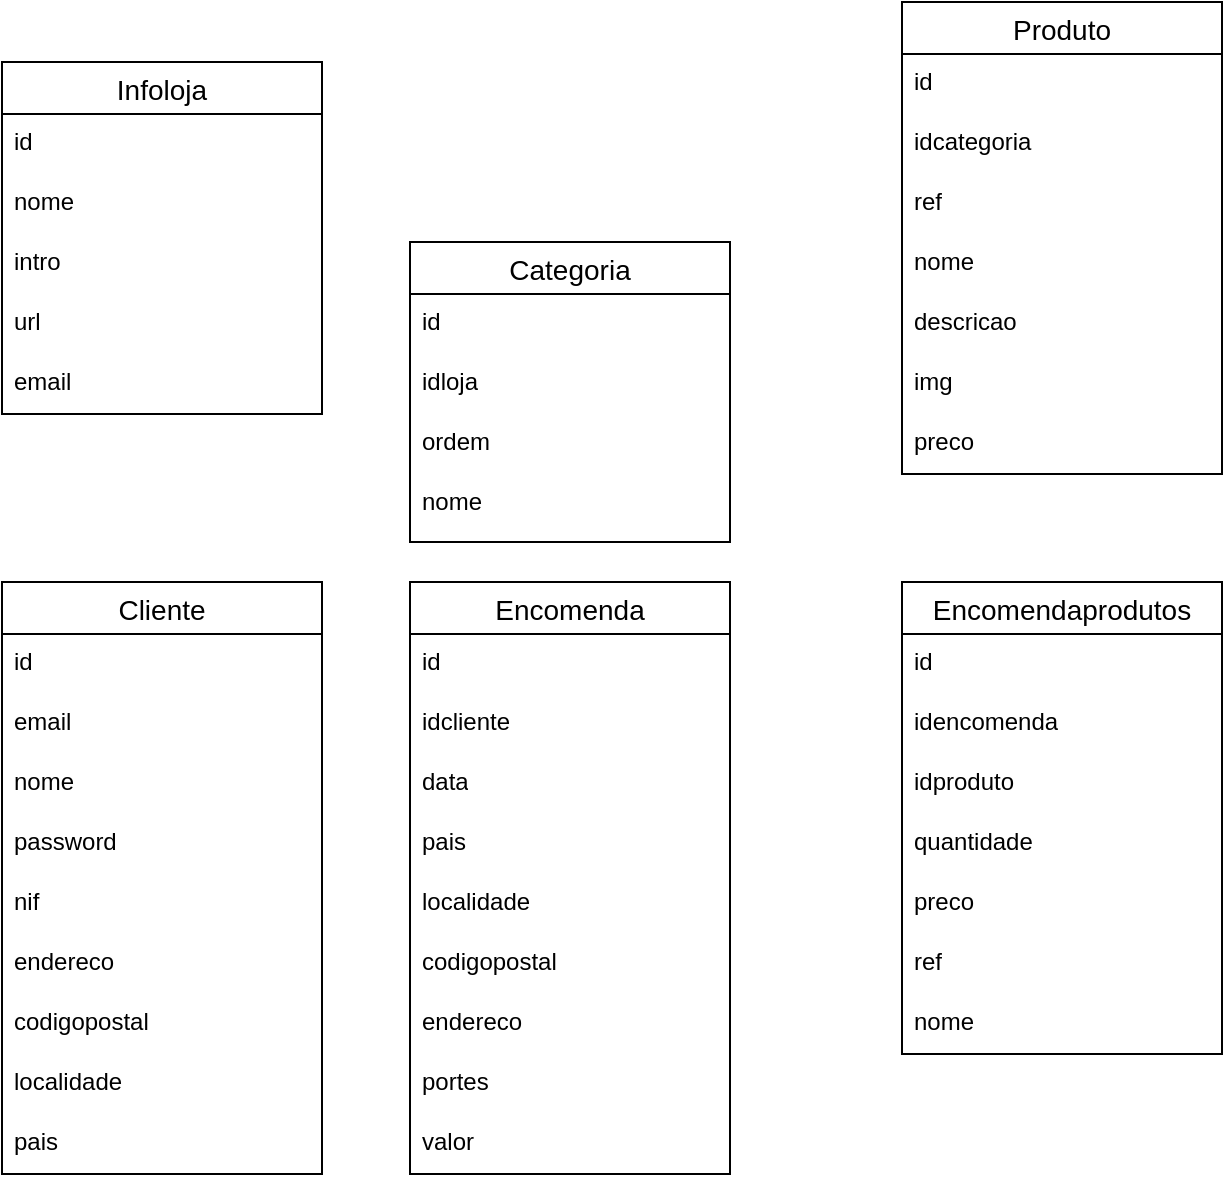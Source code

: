 <mxfile version="24.4.14" type="github">
  <diagram name="Página-1" id="za0eNh6gzpAIJWqCSQbv">
    <mxGraphModel dx="1434" dy="772" grid="1" gridSize="10" guides="1" tooltips="1" connect="1" arrows="1" fold="1" page="1" pageScale="1" pageWidth="827" pageHeight="1169" math="0" shadow="0">
      <root>
        <mxCell id="0" />
        <mxCell id="1" parent="0" />
        <mxCell id="acUOVmvxxf5WYiIv__tW-1" value="Infoloja" style="swimlane;fontStyle=0;childLayout=stackLayout;horizontal=1;startSize=26;horizontalStack=0;resizeParent=1;resizeParentMax=0;resizeLast=0;collapsible=1;marginBottom=0;align=center;fontSize=14;" vertex="1" parent="1">
          <mxGeometry x="50" y="90" width="160" height="176" as="geometry" />
        </mxCell>
        <mxCell id="acUOVmvxxf5WYiIv__tW-2" value="id" style="text;strokeColor=none;fillColor=none;spacingLeft=4;spacingRight=4;overflow=hidden;rotatable=0;points=[[0,0.5],[1,0.5]];portConstraint=eastwest;fontSize=12;whiteSpace=wrap;html=1;" vertex="1" parent="acUOVmvxxf5WYiIv__tW-1">
          <mxGeometry y="26" width="160" height="30" as="geometry" />
        </mxCell>
        <mxCell id="acUOVmvxxf5WYiIv__tW-3" value="nome" style="text;strokeColor=none;fillColor=none;spacingLeft=4;spacingRight=4;overflow=hidden;rotatable=0;points=[[0,0.5],[1,0.5]];portConstraint=eastwest;fontSize=12;whiteSpace=wrap;html=1;" vertex="1" parent="acUOVmvxxf5WYiIv__tW-1">
          <mxGeometry y="56" width="160" height="30" as="geometry" />
        </mxCell>
        <mxCell id="acUOVmvxxf5WYiIv__tW-4" value="intro" style="text;strokeColor=none;fillColor=none;spacingLeft=4;spacingRight=4;overflow=hidden;rotatable=0;points=[[0,0.5],[1,0.5]];portConstraint=eastwest;fontSize=12;whiteSpace=wrap;html=1;" vertex="1" parent="acUOVmvxxf5WYiIv__tW-1">
          <mxGeometry y="86" width="160" height="30" as="geometry" />
        </mxCell>
        <mxCell id="acUOVmvxxf5WYiIv__tW-48" value="url" style="text;strokeColor=none;fillColor=none;spacingLeft=4;spacingRight=4;overflow=hidden;rotatable=0;points=[[0,0.5],[1,0.5]];portConstraint=eastwest;fontSize=12;whiteSpace=wrap;html=1;" vertex="1" parent="acUOVmvxxf5WYiIv__tW-1">
          <mxGeometry y="116" width="160" height="30" as="geometry" />
        </mxCell>
        <mxCell id="acUOVmvxxf5WYiIv__tW-47" value="email" style="text;strokeColor=none;fillColor=none;spacingLeft=4;spacingRight=4;overflow=hidden;rotatable=0;points=[[0,0.5],[1,0.5]];portConstraint=eastwest;fontSize=12;whiteSpace=wrap;html=1;" vertex="1" parent="acUOVmvxxf5WYiIv__tW-1">
          <mxGeometry y="146" width="160" height="30" as="geometry" />
        </mxCell>
        <mxCell id="acUOVmvxxf5WYiIv__tW-5" value="Categoria" style="swimlane;fontStyle=0;childLayout=stackLayout;horizontal=1;startSize=26;horizontalStack=0;resizeParent=1;resizeParentMax=0;resizeLast=0;collapsible=1;marginBottom=0;align=center;fontSize=14;" vertex="1" parent="1">
          <mxGeometry x="254" y="180" width="160" height="150" as="geometry" />
        </mxCell>
        <mxCell id="acUOVmvxxf5WYiIv__tW-6" value="id" style="text;strokeColor=none;fillColor=none;spacingLeft=4;spacingRight=4;overflow=hidden;rotatable=0;points=[[0,0.5],[1,0.5]];portConstraint=eastwest;fontSize=12;whiteSpace=wrap;html=1;" vertex="1" parent="acUOVmvxxf5WYiIv__tW-5">
          <mxGeometry y="26" width="160" height="30" as="geometry" />
        </mxCell>
        <mxCell id="acUOVmvxxf5WYiIv__tW-25" value="&lt;div&gt;idloja&lt;/div&gt;" style="text;strokeColor=none;fillColor=none;spacingLeft=4;spacingRight=4;overflow=hidden;rotatable=0;points=[[0,0.5],[1,0.5]];portConstraint=eastwest;fontSize=12;whiteSpace=wrap;html=1;" vertex="1" parent="acUOVmvxxf5WYiIv__tW-5">
          <mxGeometry y="56" width="160" height="30" as="geometry" />
        </mxCell>
        <mxCell id="acUOVmvxxf5WYiIv__tW-7" value="ordem" style="text;strokeColor=none;fillColor=none;spacingLeft=4;spacingRight=4;overflow=hidden;rotatable=0;points=[[0,0.5],[1,0.5]];portConstraint=eastwest;fontSize=12;whiteSpace=wrap;html=1;" vertex="1" parent="acUOVmvxxf5WYiIv__tW-5">
          <mxGeometry y="86" width="160" height="30" as="geometry" />
        </mxCell>
        <mxCell id="acUOVmvxxf5WYiIv__tW-8" value="nome&lt;div&gt;&lt;br&gt;&lt;/div&gt;" style="text;strokeColor=none;fillColor=none;spacingLeft=4;spacingRight=4;overflow=hidden;rotatable=0;points=[[0,0.5],[1,0.5]];portConstraint=eastwest;fontSize=12;whiteSpace=wrap;html=1;" vertex="1" parent="acUOVmvxxf5WYiIv__tW-5">
          <mxGeometry y="116" width="160" height="34" as="geometry" />
        </mxCell>
        <mxCell id="acUOVmvxxf5WYiIv__tW-9" value="Cliente" style="swimlane;fontStyle=0;childLayout=stackLayout;horizontal=1;startSize=26;horizontalStack=0;resizeParent=1;resizeParentMax=0;resizeLast=0;collapsible=1;marginBottom=0;align=center;fontSize=14;" vertex="1" parent="1">
          <mxGeometry x="50" y="350" width="160" height="296" as="geometry" />
        </mxCell>
        <mxCell id="acUOVmvxxf5WYiIv__tW-10" value="id" style="text;strokeColor=none;fillColor=none;spacingLeft=4;spacingRight=4;overflow=hidden;rotatable=0;points=[[0,0.5],[1,0.5]];portConstraint=eastwest;fontSize=12;whiteSpace=wrap;html=1;" vertex="1" parent="acUOVmvxxf5WYiIv__tW-9">
          <mxGeometry y="26" width="160" height="30" as="geometry" />
        </mxCell>
        <mxCell id="acUOVmvxxf5WYiIv__tW-11" value="email" style="text;strokeColor=none;fillColor=none;spacingLeft=4;spacingRight=4;overflow=hidden;rotatable=0;points=[[0,0.5],[1,0.5]];portConstraint=eastwest;fontSize=12;whiteSpace=wrap;html=1;" vertex="1" parent="acUOVmvxxf5WYiIv__tW-9">
          <mxGeometry y="56" width="160" height="30" as="geometry" />
        </mxCell>
        <mxCell id="acUOVmvxxf5WYiIv__tW-30" value="nome" style="text;strokeColor=none;fillColor=none;spacingLeft=4;spacingRight=4;overflow=hidden;rotatable=0;points=[[0,0.5],[1,0.5]];portConstraint=eastwest;fontSize=12;whiteSpace=wrap;html=1;" vertex="1" parent="acUOVmvxxf5WYiIv__tW-9">
          <mxGeometry y="86" width="160" height="30" as="geometry" />
        </mxCell>
        <mxCell id="acUOVmvxxf5WYiIv__tW-12" value="password" style="text;strokeColor=none;fillColor=none;spacingLeft=4;spacingRight=4;overflow=hidden;rotatable=0;points=[[0,0.5],[1,0.5]];portConstraint=eastwest;fontSize=12;whiteSpace=wrap;html=1;" vertex="1" parent="acUOVmvxxf5WYiIv__tW-9">
          <mxGeometry y="116" width="160" height="30" as="geometry" />
        </mxCell>
        <mxCell id="acUOVmvxxf5WYiIv__tW-31" value="nif" style="text;strokeColor=none;fillColor=none;spacingLeft=4;spacingRight=4;overflow=hidden;rotatable=0;points=[[0,0.5],[1,0.5]];portConstraint=eastwest;fontSize=12;whiteSpace=wrap;html=1;" vertex="1" parent="acUOVmvxxf5WYiIv__tW-9">
          <mxGeometry y="146" width="160" height="30" as="geometry" />
        </mxCell>
        <mxCell id="acUOVmvxxf5WYiIv__tW-38" value="endereco" style="text;strokeColor=none;fillColor=none;spacingLeft=4;spacingRight=4;overflow=hidden;rotatable=0;points=[[0,0.5],[1,0.5]];portConstraint=eastwest;fontSize=12;whiteSpace=wrap;html=1;" vertex="1" parent="acUOVmvxxf5WYiIv__tW-9">
          <mxGeometry y="176" width="160" height="30" as="geometry" />
        </mxCell>
        <mxCell id="acUOVmvxxf5WYiIv__tW-43" value="codigopostal" style="text;strokeColor=none;fillColor=none;spacingLeft=4;spacingRight=4;overflow=hidden;rotatable=0;points=[[0,0.5],[1,0.5]];portConstraint=eastwest;fontSize=12;whiteSpace=wrap;html=1;" vertex="1" parent="acUOVmvxxf5WYiIv__tW-9">
          <mxGeometry y="206" width="160" height="30" as="geometry" />
        </mxCell>
        <mxCell id="acUOVmvxxf5WYiIv__tW-41" value="localidade" style="text;strokeColor=none;fillColor=none;spacingLeft=4;spacingRight=4;overflow=hidden;rotatable=0;points=[[0,0.5],[1,0.5]];portConstraint=eastwest;fontSize=12;whiteSpace=wrap;html=1;" vertex="1" parent="acUOVmvxxf5WYiIv__tW-9">
          <mxGeometry y="236" width="160" height="30" as="geometry" />
        </mxCell>
        <mxCell id="acUOVmvxxf5WYiIv__tW-37" value="pais" style="text;strokeColor=none;fillColor=none;spacingLeft=4;spacingRight=4;overflow=hidden;rotatable=0;points=[[0,0.5],[1,0.5]];portConstraint=eastwest;fontSize=12;whiteSpace=wrap;html=1;" vertex="1" parent="acUOVmvxxf5WYiIv__tW-9">
          <mxGeometry y="266" width="160" height="30" as="geometry" />
        </mxCell>
        <mxCell id="acUOVmvxxf5WYiIv__tW-13" value="Encomenda" style="swimlane;fontStyle=0;childLayout=stackLayout;horizontal=1;startSize=26;horizontalStack=0;resizeParent=1;resizeParentMax=0;resizeLast=0;collapsible=1;marginBottom=0;align=center;fontSize=14;" vertex="1" parent="1">
          <mxGeometry x="254" y="350" width="160" height="296" as="geometry" />
        </mxCell>
        <mxCell id="acUOVmvxxf5WYiIv__tW-14" value="id" style="text;strokeColor=none;fillColor=none;spacingLeft=4;spacingRight=4;overflow=hidden;rotatable=0;points=[[0,0.5],[1,0.5]];portConstraint=eastwest;fontSize=12;whiteSpace=wrap;html=1;" vertex="1" parent="acUOVmvxxf5WYiIv__tW-13">
          <mxGeometry y="26" width="160" height="30" as="geometry" />
        </mxCell>
        <mxCell id="acUOVmvxxf5WYiIv__tW-15" value="idcliente" style="text;strokeColor=none;fillColor=none;spacingLeft=4;spacingRight=4;overflow=hidden;rotatable=0;points=[[0,0.5],[1,0.5]];portConstraint=eastwest;fontSize=12;whiteSpace=wrap;html=1;" vertex="1" parent="acUOVmvxxf5WYiIv__tW-13">
          <mxGeometry y="56" width="160" height="30" as="geometry" />
        </mxCell>
        <mxCell id="acUOVmvxxf5WYiIv__tW-16" value="data" style="text;strokeColor=none;fillColor=none;spacingLeft=4;spacingRight=4;overflow=hidden;rotatable=0;points=[[0,0.5],[1,0.5]];portConstraint=eastwest;fontSize=12;whiteSpace=wrap;html=1;" vertex="1" parent="acUOVmvxxf5WYiIv__tW-13">
          <mxGeometry y="86" width="160" height="30" as="geometry" />
        </mxCell>
        <mxCell id="acUOVmvxxf5WYiIv__tW-55" value="pais" style="text;strokeColor=none;fillColor=none;spacingLeft=4;spacingRight=4;overflow=hidden;rotatable=0;points=[[0,0.5],[1,0.5]];portConstraint=eastwest;fontSize=12;whiteSpace=wrap;html=1;" vertex="1" parent="acUOVmvxxf5WYiIv__tW-13">
          <mxGeometry y="116" width="160" height="30" as="geometry" />
        </mxCell>
        <mxCell id="acUOVmvxxf5WYiIv__tW-54" value="localidade" style="text;strokeColor=none;fillColor=none;spacingLeft=4;spacingRight=4;overflow=hidden;rotatable=0;points=[[0,0.5],[1,0.5]];portConstraint=eastwest;fontSize=12;whiteSpace=wrap;html=1;" vertex="1" parent="acUOVmvxxf5WYiIv__tW-13">
          <mxGeometry y="146" width="160" height="30" as="geometry" />
        </mxCell>
        <mxCell id="acUOVmvxxf5WYiIv__tW-53" value="codigopostal" style="text;strokeColor=none;fillColor=none;spacingLeft=4;spacingRight=4;overflow=hidden;rotatable=0;points=[[0,0.5],[1,0.5]];portConstraint=eastwest;fontSize=12;whiteSpace=wrap;html=1;" vertex="1" parent="acUOVmvxxf5WYiIv__tW-13">
          <mxGeometry y="176" width="160" height="30" as="geometry" />
        </mxCell>
        <mxCell id="acUOVmvxxf5WYiIv__tW-52" value="endereco" style="text;strokeColor=none;fillColor=none;spacingLeft=4;spacingRight=4;overflow=hidden;rotatable=0;points=[[0,0.5],[1,0.5]];portConstraint=eastwest;fontSize=12;whiteSpace=wrap;html=1;" vertex="1" parent="acUOVmvxxf5WYiIv__tW-13">
          <mxGeometry y="206" width="160" height="30" as="geometry" />
        </mxCell>
        <mxCell id="acUOVmvxxf5WYiIv__tW-49" value="portes" style="text;strokeColor=none;fillColor=none;spacingLeft=4;spacingRight=4;overflow=hidden;rotatable=0;points=[[0,0.5],[1,0.5]];portConstraint=eastwest;fontSize=12;whiteSpace=wrap;html=1;" vertex="1" parent="acUOVmvxxf5WYiIv__tW-13">
          <mxGeometry y="236" width="160" height="30" as="geometry" />
        </mxCell>
        <mxCell id="acUOVmvxxf5WYiIv__tW-42" value="valor" style="text;strokeColor=none;fillColor=none;spacingLeft=4;spacingRight=4;overflow=hidden;rotatable=0;points=[[0,0.5],[1,0.5]];portConstraint=eastwest;fontSize=12;whiteSpace=wrap;html=1;" vertex="1" parent="acUOVmvxxf5WYiIv__tW-13">
          <mxGeometry y="266" width="160" height="30" as="geometry" />
        </mxCell>
        <mxCell id="acUOVmvxxf5WYiIv__tW-17" value="Encomendaprodutos" style="swimlane;fontStyle=0;childLayout=stackLayout;horizontal=1;startSize=26;horizontalStack=0;resizeParent=1;resizeParentMax=0;resizeLast=0;collapsible=1;marginBottom=0;align=center;fontSize=14;" vertex="1" parent="1">
          <mxGeometry x="500" y="350" width="160" height="236" as="geometry" />
        </mxCell>
        <mxCell id="acUOVmvxxf5WYiIv__tW-18" value="id" style="text;strokeColor=none;fillColor=none;spacingLeft=4;spacingRight=4;overflow=hidden;rotatable=0;points=[[0,0.5],[1,0.5]];portConstraint=eastwest;fontSize=12;whiteSpace=wrap;html=1;" vertex="1" parent="acUOVmvxxf5WYiIv__tW-17">
          <mxGeometry y="26" width="160" height="30" as="geometry" />
        </mxCell>
        <mxCell id="acUOVmvxxf5WYiIv__tW-19" value="idencomenda" style="text;strokeColor=none;fillColor=none;spacingLeft=4;spacingRight=4;overflow=hidden;rotatable=0;points=[[0,0.5],[1,0.5]];portConstraint=eastwest;fontSize=12;whiteSpace=wrap;html=1;" vertex="1" parent="acUOVmvxxf5WYiIv__tW-17">
          <mxGeometry y="56" width="160" height="30" as="geometry" />
        </mxCell>
        <mxCell id="acUOVmvxxf5WYiIv__tW-20" value="idproduto" style="text;strokeColor=none;fillColor=none;spacingLeft=4;spacingRight=4;overflow=hidden;rotatable=0;points=[[0,0.5],[1,0.5]];portConstraint=eastwest;fontSize=12;whiteSpace=wrap;html=1;" vertex="1" parent="acUOVmvxxf5WYiIv__tW-17">
          <mxGeometry y="86" width="160" height="30" as="geometry" />
        </mxCell>
        <mxCell id="acUOVmvxxf5WYiIv__tW-36" value="quantidade" style="text;strokeColor=none;fillColor=none;spacingLeft=4;spacingRight=4;overflow=hidden;rotatable=0;points=[[0,0.5],[1,0.5]];portConstraint=eastwest;fontSize=12;whiteSpace=wrap;html=1;" vertex="1" parent="acUOVmvxxf5WYiIv__tW-17">
          <mxGeometry y="116" width="160" height="30" as="geometry" />
        </mxCell>
        <mxCell id="acUOVmvxxf5WYiIv__tW-35" value="preco" style="text;strokeColor=none;fillColor=none;spacingLeft=4;spacingRight=4;overflow=hidden;rotatable=0;points=[[0,0.5],[1,0.5]];portConstraint=eastwest;fontSize=12;whiteSpace=wrap;html=1;" vertex="1" parent="acUOVmvxxf5WYiIv__tW-17">
          <mxGeometry y="146" width="160" height="30" as="geometry" />
        </mxCell>
        <mxCell id="acUOVmvxxf5WYiIv__tW-34" value="ref" style="text;strokeColor=none;fillColor=none;spacingLeft=4;spacingRight=4;overflow=hidden;rotatable=0;points=[[0,0.5],[1,0.5]];portConstraint=eastwest;fontSize=12;whiteSpace=wrap;html=1;" vertex="1" parent="acUOVmvxxf5WYiIv__tW-17">
          <mxGeometry y="176" width="160" height="30" as="geometry" />
        </mxCell>
        <mxCell id="acUOVmvxxf5WYiIv__tW-33" value="nome" style="text;strokeColor=none;fillColor=none;spacingLeft=4;spacingRight=4;overflow=hidden;rotatable=0;points=[[0,0.5],[1,0.5]];portConstraint=eastwest;fontSize=12;whiteSpace=wrap;html=1;" vertex="1" parent="acUOVmvxxf5WYiIv__tW-17">
          <mxGeometry y="206" width="160" height="30" as="geometry" />
        </mxCell>
        <mxCell id="acUOVmvxxf5WYiIv__tW-21" value="Produto" style="swimlane;fontStyle=0;childLayout=stackLayout;horizontal=1;startSize=26;horizontalStack=0;resizeParent=1;resizeParentMax=0;resizeLast=0;collapsible=1;marginBottom=0;align=center;fontSize=14;" vertex="1" parent="1">
          <mxGeometry x="500" y="60" width="160" height="236" as="geometry" />
        </mxCell>
        <mxCell id="acUOVmvxxf5WYiIv__tW-22" value="id" style="text;strokeColor=none;fillColor=none;spacingLeft=4;spacingRight=4;overflow=hidden;rotatable=0;points=[[0,0.5],[1,0.5]];portConstraint=eastwest;fontSize=12;whiteSpace=wrap;html=1;" vertex="1" parent="acUOVmvxxf5WYiIv__tW-21">
          <mxGeometry y="26" width="160" height="30" as="geometry" />
        </mxCell>
        <mxCell id="acUOVmvxxf5WYiIv__tW-24" value="idcategoria" style="text;strokeColor=none;fillColor=none;spacingLeft=4;spacingRight=4;overflow=hidden;rotatable=0;points=[[0,0.5],[1,0.5]];portConstraint=eastwest;fontSize=12;whiteSpace=wrap;html=1;" vertex="1" parent="acUOVmvxxf5WYiIv__tW-21">
          <mxGeometry y="56" width="160" height="30" as="geometry" />
        </mxCell>
        <mxCell id="acUOVmvxxf5WYiIv__tW-23" value="ref" style="text;strokeColor=none;fillColor=none;spacingLeft=4;spacingRight=4;overflow=hidden;rotatable=0;points=[[0,0.5],[1,0.5]];portConstraint=eastwest;fontSize=12;whiteSpace=wrap;html=1;" vertex="1" parent="acUOVmvxxf5WYiIv__tW-21">
          <mxGeometry y="86" width="160" height="30" as="geometry" />
        </mxCell>
        <mxCell id="acUOVmvxxf5WYiIv__tW-27" value="nom&lt;span style=&quot;color: rgba(0, 0, 0, 0); font-family: monospace; font-size: 0px; text-wrap: nowrap;&quot;&gt;%3CmxGraphModel%3E%3Croot%3E%3CmxCell%20id%3D%220%22%2F%3E%3CmxCell%20id%3D%221%22%20parent%3D%220%22%2F%3E%3CmxCell%20id%3D%222%22%20value%3D%22nome%26lt%3Bdiv%26gt%3B%26lt%3Bbr%26gt%3B%26lt%3B%2Fdiv%26gt%3B%22%20style%3D%22text%3BstrokeColor%3Dnone%3BfillColor%3Dnone%3BspacingLeft%3D4%3BspacingRight%3D4%3Boverflow%3Dhidden%3Brotatable%3D0%3Bpoints%3D%5B%5B0%2C0.5%5D%2C%5B1%2C0.5%5D%5D%3BportConstraint%3Deastwest%3BfontSize%3D12%3BwhiteSpace%3Dwrap%3Bhtml%3D1%3B%22%20vertex%3D%221%22%20parent%3D%221%22%3E%3CmxGeometry%20x%3D%22254%22%20y%3D%22266%22%20width%3D%22160%22%20height%3D%2230%22%20as%3D%22geometry%22%2F%3E%3C%2FmxCell%3E%3C%2Froot%3E%3C%2FmxGraphModel%3E&lt;/span&gt;e" style="text;strokeColor=none;fillColor=none;spacingLeft=4;spacingRight=4;overflow=hidden;rotatable=0;points=[[0,0.5],[1,0.5]];portConstraint=eastwest;fontSize=12;whiteSpace=wrap;html=1;" vertex="1" parent="acUOVmvxxf5WYiIv__tW-21">
          <mxGeometry y="116" width="160" height="30" as="geometry" />
        </mxCell>
        <mxCell id="acUOVmvxxf5WYiIv__tW-29" value="descricao" style="text;strokeColor=none;fillColor=none;spacingLeft=4;spacingRight=4;overflow=hidden;rotatable=0;points=[[0,0.5],[1,0.5]];portConstraint=eastwest;fontSize=12;whiteSpace=wrap;html=1;" vertex="1" parent="acUOVmvxxf5WYiIv__tW-21">
          <mxGeometry y="146" width="160" height="30" as="geometry" />
        </mxCell>
        <mxCell id="acUOVmvxxf5WYiIv__tW-26" value="img" style="text;strokeColor=none;fillColor=none;spacingLeft=4;spacingRight=4;overflow=hidden;rotatable=0;points=[[0,0.5],[1,0.5]];portConstraint=eastwest;fontSize=12;whiteSpace=wrap;html=1;" vertex="1" parent="acUOVmvxxf5WYiIv__tW-21">
          <mxGeometry y="176" width="160" height="30" as="geometry" />
        </mxCell>
        <mxCell id="acUOVmvxxf5WYiIv__tW-28" value="preco" style="text;strokeColor=none;fillColor=none;spacingLeft=4;spacingRight=4;overflow=hidden;rotatable=0;points=[[0,0.5],[1,0.5]];portConstraint=eastwest;fontSize=12;whiteSpace=wrap;html=1;" vertex="1" parent="acUOVmvxxf5WYiIv__tW-21">
          <mxGeometry y="206" width="160" height="30" as="geometry" />
        </mxCell>
      </root>
    </mxGraphModel>
  </diagram>
</mxfile>
